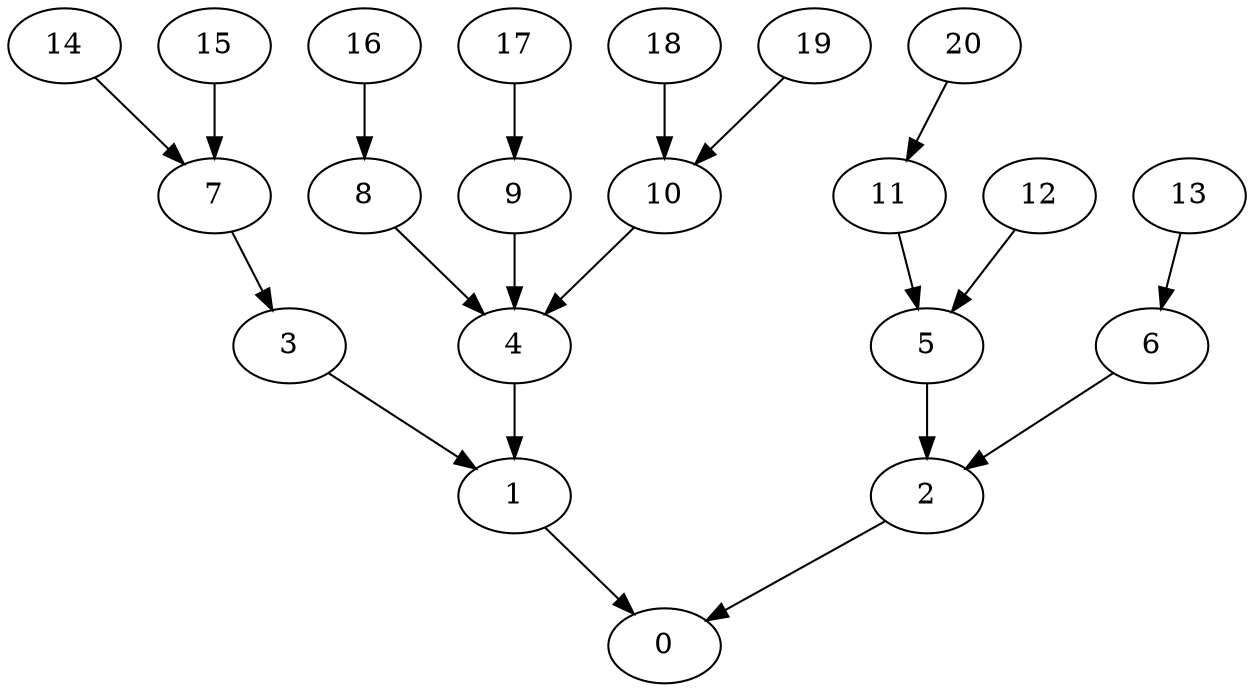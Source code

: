 digraph "InTree-Unbalanced-MaxBf-3_Nodes_21_CCR_0.96_WeightType_Random_GB" {
	graph ["Duplicate states"=0,
		GraphType=InTree,
		"Max states in OPEN"=0,
		Modes="120000ms; topo-ordered tasks, ; Pruning: task equivalence, fixed order ready list, ; F-value: ; Optimisation: best schedule length (\
SL) optimisation on equal, ",
		NumberOfTasks=21,
		"Pruned using list schedule length"=1775565,
		"States removed from OPEN"=0,
		TargetSystem="Homogeneous-16",
		"Time to schedule (ms)"=4378,
		"Total idle time"=53,
		"Total schedule length"=42,
		"Total sequential time"=126,
		"Total states created"=9321588
	];
	0	["Finish time"=42,
		Processor=0,
		"Start time"=36,
		Weight=6];
	1	["Finish time"=35,
		Processor=0,
		"Start time"=30,
		Weight=5];
	1 -> 0	[Weight=9];
	2	["Finish time"=29,
		Processor=1,
		"Start time"=23,
		Weight=6];
	2 -> 0	[Weight=7];
	3	["Finish time"=28,
		Processor=2,
		"Start time"=25,
		Weight=3];
	3 -> 1	[Weight=2];
	4	["Finish time"=29,
		Processor=0,
		"Start time"=19,
		Weight=10];
	4 -> 1	[Weight=3];
	5	["Finish time"=23,
		Processor=1,
		"Start time"=19,
		Weight=4];
	5 -> 2	[Weight=9];
	6	["Finish time"=18,
		Processor=1,
		"Start time"=10,
		Weight=8];
	6 -> 2	[Weight=8];
	7	["Finish time"=18,
		Processor=3,
		"Start time"=10,
		Weight=8];
	7 -> 3	[Weight=7];
	8	["Finish time"=13,
		Processor=6,
		"Start time"=7,
		Weight=6];
	8 -> 4	[Weight=2];
	9	["Finish time"=12,
		Processor=5,
		"Start time"=6,
		Weight=6];
	9 -> 4	[Weight=7];
	10	["Finish time"=18,
		Processor=0,
		"Start time"=15,
		Weight=3];
	10 -> 4	[Weight=6];
	11	["Finish time"=14,
		Processor=4,
		"Start time"=9,
		Weight=5];
	11 -> 5	[Weight=5];
	12	["Finish time"=5,
		Processor=8,
		"Start time"=0,
		Weight=5];
	12 -> 5	[Weight=4];
	13	["Finish time"=10,
		Processor=1,
		"Start time"=0,
		Weight=10];
	13 -> 6	[Weight=7];
	14	["Finish time"=8,
		Processor=3,
		"Start time"=0,
		Weight=8];
	14 -> 7	[Weight=9];
	15	["Finish time"=2,
		Processor=10,
		"Start time"=0,
		Weight=2];
	15 -> 7	[Weight=8];
	16	["Finish time"=2,
		Processor=11,
		"Start time"=0,
		Weight=2];
	16 -> 8	[Weight=5];
	17	["Finish time"=6,
		Processor=5,
		"Start time"=0,
		Weight=6];
	17 -> 9	[Weight=3];
	18	["Finish time"=9,
		Processor=7,
		"Start time"=0,
		Weight=9];
	18 -> 10	[Weight=6];
	19	["Finish time"=5,
		Processor=9,
		"Start time"=0,
		Weight=5];
	19 -> 10	[Weight=9];
	20	["Finish time"=9,
		Processor=4,
		"Start time"=0,
		Weight=9];
	20 -> 11	[Weight=5];
}
